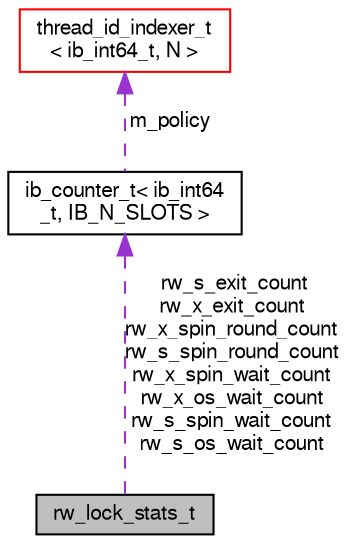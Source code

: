 digraph "rw_lock_stats_t"
{
  bgcolor="transparent";
  edge [fontname="FreeSans",fontsize="10",labelfontname="FreeSans",labelfontsize="10"];
  node [fontname="FreeSans",fontsize="10",shape=record];
  Node1 [label="rw_lock_stats_t",height=0.2,width=0.4,color="black", fillcolor="grey75", style="filled" fontcolor="black"];
  Node2 -> Node1 [dir="back",color="darkorchid3",fontsize="10",style="dashed",label=" rw_s_exit_count\nrw_x_exit_count\nrw_x_spin_round_count\nrw_s_spin_round_count\nrw_x_spin_wait_count\nrw_x_os_wait_count\nrw_s_spin_wait_count\nrw_s_os_wait_count" ,fontname="FreeSans"];
  Node2 [label="ib_counter_t\< ib_int64\l_t, IB_N_SLOTS \>",height=0.2,width=0.4,color="black",URL="$classib__counter__t.html"];
  Node3 -> Node2 [dir="back",color="darkorchid3",fontsize="10",style="dashed",label=" m_policy" ,fontname="FreeSans"];
  Node3 [label="thread_id_indexer_t\l\< ib_int64_t, N \>",height=0.2,width=0.4,color="red",URL="$structthread__id__indexer__t.html"];
}
